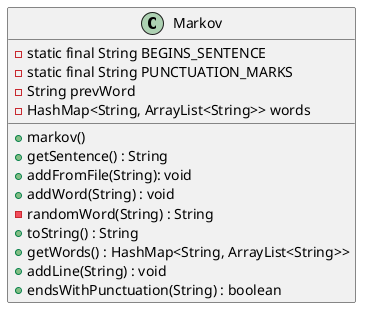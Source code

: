 @startuml
class Markov {
+ markov()

- static final String BEGINS_SENTENCE
- static final String PUNCTUATION_MARKS
- String prevWord
- HashMap<String, ArrayList<String>> words

+ getSentence() : String
+ addFromFile(String): void
+ addWord(String) : void
- randomWord(String) : String
+ toString() : String
+ getWords() : HashMap<String, ArrayList<String>>
+ addLine(String) : void
+ endsWithPunctuation(String) : boolean
}
@enduml